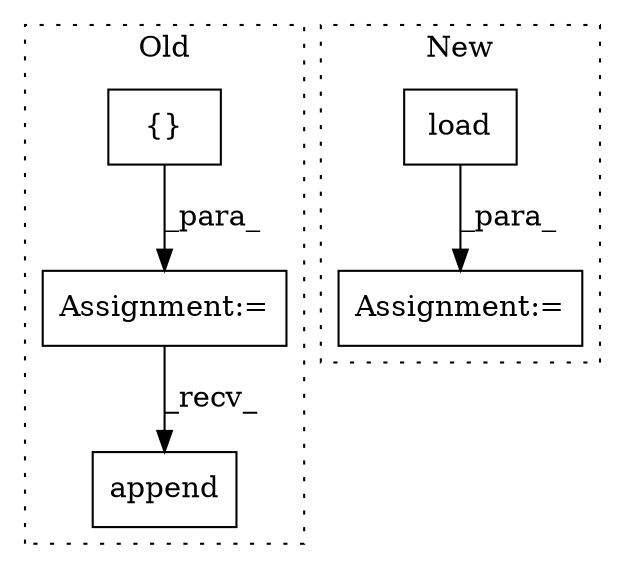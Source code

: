 digraph G {
subgraph cluster0 {
1 [label="append" a="32" s="6270,6287" l="7,1" shape="box"];
3 [label="Assignment:=" a="7" s="5990" l="1" shape="box"];
4 [label="{}" a="4" s="6000" l="2" shape="box"];
label = "Old";
style="dotted";
}
subgraph cluster1 {
2 [label="load" a="32" s="6055,6094" l="5,1" shape="box"];
5 [label="Assignment:=" a="7" s="6044" l="1" shape="box"];
label = "New";
style="dotted";
}
2 -> 5 [label="_para_"];
3 -> 1 [label="_recv_"];
4 -> 3 [label="_para_"];
}